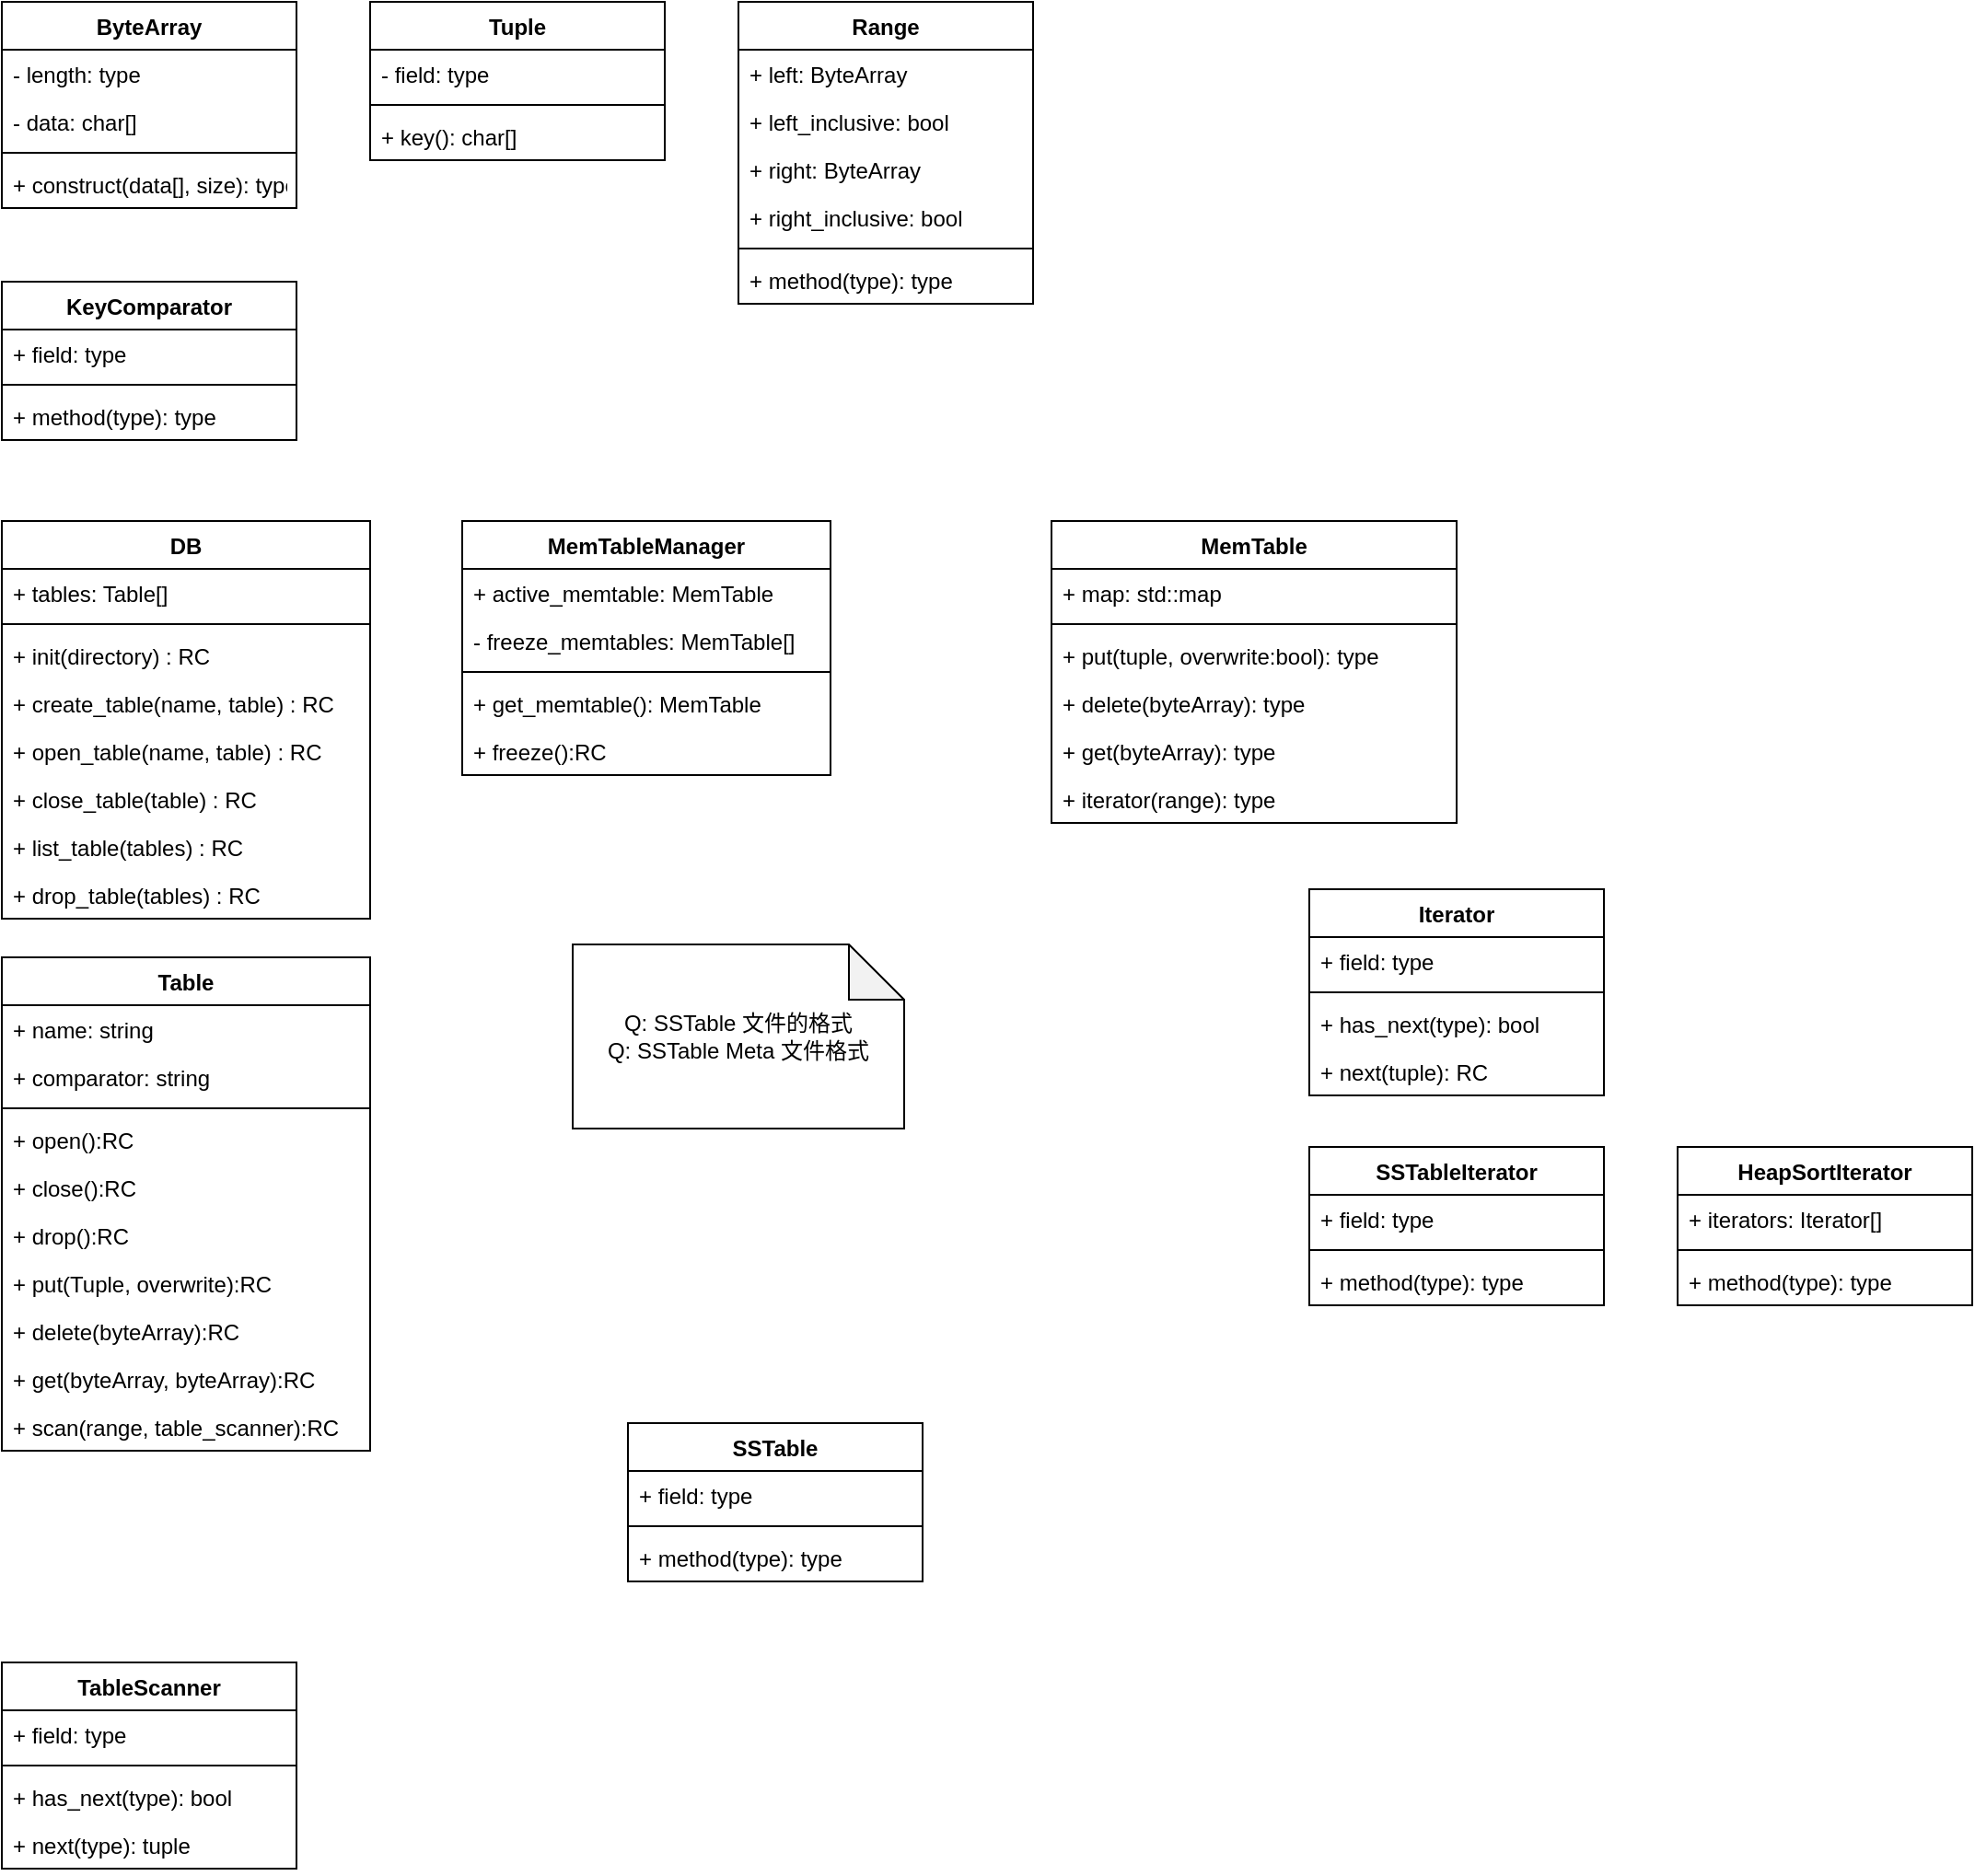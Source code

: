 <mxfile version="20.0.1" type="github" pages="3">
  <diagram id="pwMkIPsvEDprH6fOzJRd" name="Page-1">
    <mxGraphModel dx="946" dy="526" grid="1" gridSize="10" guides="1" tooltips="1" connect="1" arrows="1" fold="1" page="1" pageScale="1" pageWidth="827" pageHeight="1169" math="0" shadow="0">
      <root>
        <mxCell id="0" />
        <mxCell id="1" parent="0" />
        <mxCell id="FWcOqxGEiupWC6EX7OL3-1" value="DB" style="swimlane;fontStyle=1;align=center;verticalAlign=top;childLayout=stackLayout;horizontal=1;startSize=26;horizontalStack=0;resizeParent=1;resizeParentMax=0;resizeLast=0;collapsible=1;marginBottom=0;" vertex="1" parent="1">
          <mxGeometry x="90" y="320" width="200" height="216" as="geometry" />
        </mxCell>
        <mxCell id="FWcOqxGEiupWC6EX7OL3-2" value="+ tables: Table[]" style="text;strokeColor=none;fillColor=none;align=left;verticalAlign=top;spacingLeft=4;spacingRight=4;overflow=hidden;rotatable=0;points=[[0,0.5],[1,0.5]];portConstraint=eastwest;" vertex="1" parent="FWcOqxGEiupWC6EX7OL3-1">
          <mxGeometry y="26" width="200" height="26" as="geometry" />
        </mxCell>
        <mxCell id="FWcOqxGEiupWC6EX7OL3-3" value="" style="line;strokeWidth=1;fillColor=none;align=left;verticalAlign=middle;spacingTop=-1;spacingLeft=3;spacingRight=3;rotatable=0;labelPosition=right;points=[];portConstraint=eastwest;" vertex="1" parent="FWcOqxGEiupWC6EX7OL3-1">
          <mxGeometry y="52" width="200" height="8" as="geometry" />
        </mxCell>
        <mxCell id="FWcOqxGEiupWC6EX7OL3-4" value="+ init(directory) : RC" style="text;strokeColor=none;fillColor=none;align=left;verticalAlign=top;spacingLeft=4;spacingRight=4;overflow=hidden;rotatable=0;points=[[0,0.5],[1,0.5]];portConstraint=eastwest;" vertex="1" parent="FWcOqxGEiupWC6EX7OL3-1">
          <mxGeometry y="60" width="200" height="26" as="geometry" />
        </mxCell>
        <mxCell id="FWcOqxGEiupWC6EX7OL3-5" value="+ create_table(name, table) : RC" style="text;strokeColor=none;fillColor=none;align=left;verticalAlign=top;spacingLeft=4;spacingRight=4;overflow=hidden;rotatable=0;points=[[0,0.5],[1,0.5]];portConstraint=eastwest;" vertex="1" parent="FWcOqxGEiupWC6EX7OL3-1">
          <mxGeometry y="86" width="200" height="26" as="geometry" />
        </mxCell>
        <mxCell id="FWcOqxGEiupWC6EX7OL3-6" value="+ open_table(name, table) : RC" style="text;strokeColor=none;fillColor=none;align=left;verticalAlign=top;spacingLeft=4;spacingRight=4;overflow=hidden;rotatable=0;points=[[0,0.5],[1,0.5]];portConstraint=eastwest;" vertex="1" parent="FWcOqxGEiupWC6EX7OL3-1">
          <mxGeometry y="112" width="200" height="26" as="geometry" />
        </mxCell>
        <mxCell id="FWcOqxGEiupWC6EX7OL3-7" value="+ close_table(table) : RC" style="text;strokeColor=none;fillColor=none;align=left;verticalAlign=top;spacingLeft=4;spacingRight=4;overflow=hidden;rotatable=0;points=[[0,0.5],[1,0.5]];portConstraint=eastwest;" vertex="1" parent="FWcOqxGEiupWC6EX7OL3-1">
          <mxGeometry y="138" width="200" height="26" as="geometry" />
        </mxCell>
        <mxCell id="FWcOqxGEiupWC6EX7OL3-8" value="+ list_table(tables) : RC" style="text;strokeColor=none;fillColor=none;align=left;verticalAlign=top;spacingLeft=4;spacingRight=4;overflow=hidden;rotatable=0;points=[[0,0.5],[1,0.5]];portConstraint=eastwest;" vertex="1" parent="FWcOqxGEiupWC6EX7OL3-1">
          <mxGeometry y="164" width="200" height="26" as="geometry" />
        </mxCell>
        <mxCell id="FWcOqxGEiupWC6EX7OL3-9" value="+ drop_table(tables) : RC" style="text;strokeColor=none;fillColor=none;align=left;verticalAlign=top;spacingLeft=4;spacingRight=4;overflow=hidden;rotatable=0;points=[[0,0.5],[1,0.5]];portConstraint=eastwest;" vertex="1" parent="FWcOqxGEiupWC6EX7OL3-1">
          <mxGeometry y="190" width="200" height="26" as="geometry" />
        </mxCell>
        <mxCell id="FWcOqxGEiupWC6EX7OL3-10" value="Table" style="swimlane;fontStyle=1;align=center;verticalAlign=top;childLayout=stackLayout;horizontal=1;startSize=26;horizontalStack=0;resizeParent=1;resizeParentMax=0;resizeLast=0;collapsible=1;marginBottom=0;" vertex="1" parent="1">
          <mxGeometry x="90" y="557" width="200" height="268" as="geometry" />
        </mxCell>
        <mxCell id="FWcOqxGEiupWC6EX7OL3-11" value="+ name: string" style="text;strokeColor=none;fillColor=none;align=left;verticalAlign=top;spacingLeft=4;spacingRight=4;overflow=hidden;rotatable=0;points=[[0,0.5],[1,0.5]];portConstraint=eastwest;" vertex="1" parent="FWcOqxGEiupWC6EX7OL3-10">
          <mxGeometry y="26" width="200" height="26" as="geometry" />
        </mxCell>
        <mxCell id="FWcOqxGEiupWC6EX7OL3-12" value="+ comparator: string" style="text;strokeColor=none;fillColor=none;align=left;verticalAlign=top;spacingLeft=4;spacingRight=4;overflow=hidden;rotatable=0;points=[[0,0.5],[1,0.5]];portConstraint=eastwest;" vertex="1" parent="FWcOqxGEiupWC6EX7OL3-10">
          <mxGeometry y="52" width="200" height="26" as="geometry" />
        </mxCell>
        <mxCell id="FWcOqxGEiupWC6EX7OL3-13" value="" style="line;strokeWidth=1;fillColor=none;align=left;verticalAlign=middle;spacingTop=-1;spacingLeft=3;spacingRight=3;rotatable=0;labelPosition=right;points=[];portConstraint=eastwest;" vertex="1" parent="FWcOqxGEiupWC6EX7OL3-10">
          <mxGeometry y="78" width="200" height="8" as="geometry" />
        </mxCell>
        <mxCell id="FWcOqxGEiupWC6EX7OL3-14" value="+ open():RC" style="text;strokeColor=none;fillColor=none;align=left;verticalAlign=top;spacingLeft=4;spacingRight=4;overflow=hidden;rotatable=0;points=[[0,0.5],[1,0.5]];portConstraint=eastwest;" vertex="1" parent="FWcOqxGEiupWC6EX7OL3-10">
          <mxGeometry y="86" width="200" height="26" as="geometry" />
        </mxCell>
        <mxCell id="FWcOqxGEiupWC6EX7OL3-15" value="+ close():RC" style="text;strokeColor=none;fillColor=none;align=left;verticalAlign=top;spacingLeft=4;spacingRight=4;overflow=hidden;rotatable=0;points=[[0,0.5],[1,0.5]];portConstraint=eastwest;" vertex="1" parent="FWcOqxGEiupWC6EX7OL3-10">
          <mxGeometry y="112" width="200" height="26" as="geometry" />
        </mxCell>
        <mxCell id="FWcOqxGEiupWC6EX7OL3-16" value="+ drop():RC" style="text;strokeColor=none;fillColor=none;align=left;verticalAlign=top;spacingLeft=4;spacingRight=4;overflow=hidden;rotatable=0;points=[[0,0.5],[1,0.5]];portConstraint=eastwest;" vertex="1" parent="FWcOqxGEiupWC6EX7OL3-10">
          <mxGeometry y="138" width="200" height="26" as="geometry" />
        </mxCell>
        <mxCell id="FWcOqxGEiupWC6EX7OL3-17" value="+ put(Tuple, overwrite):RC" style="text;strokeColor=none;fillColor=none;align=left;verticalAlign=top;spacingLeft=4;spacingRight=4;overflow=hidden;rotatable=0;points=[[0,0.5],[1,0.5]];portConstraint=eastwest;" vertex="1" parent="FWcOqxGEiupWC6EX7OL3-10">
          <mxGeometry y="164" width="200" height="26" as="geometry" />
        </mxCell>
        <mxCell id="FWcOqxGEiupWC6EX7OL3-18" value="+ delete(byteArray):RC" style="text;strokeColor=none;fillColor=none;align=left;verticalAlign=top;spacingLeft=4;spacingRight=4;overflow=hidden;rotatable=0;points=[[0,0.5],[1,0.5]];portConstraint=eastwest;" vertex="1" parent="FWcOqxGEiupWC6EX7OL3-10">
          <mxGeometry y="190" width="200" height="26" as="geometry" />
        </mxCell>
        <mxCell id="FWcOqxGEiupWC6EX7OL3-19" value="+ get(byteArray, byteArray):RC" style="text;strokeColor=none;fillColor=none;align=left;verticalAlign=top;spacingLeft=4;spacingRight=4;overflow=hidden;rotatable=0;points=[[0,0.5],[1,0.5]];portConstraint=eastwest;" vertex="1" parent="FWcOqxGEiupWC6EX7OL3-10">
          <mxGeometry y="216" width="200" height="26" as="geometry" />
        </mxCell>
        <mxCell id="FWcOqxGEiupWC6EX7OL3-20" value="+ scan(range, table_scanner):RC" style="text;strokeColor=none;fillColor=none;align=left;verticalAlign=top;spacingLeft=4;spacingRight=4;overflow=hidden;rotatable=0;points=[[0,0.5],[1,0.5]];portConstraint=eastwest;" vertex="1" parent="FWcOqxGEiupWC6EX7OL3-10">
          <mxGeometry y="242" width="200" height="26" as="geometry" />
        </mxCell>
        <mxCell id="FWcOqxGEiupWC6EX7OL3-21" value="Tuple" style="swimlane;fontStyle=1;align=center;verticalAlign=top;childLayout=stackLayout;horizontal=1;startSize=26;horizontalStack=0;resizeParent=1;resizeParentMax=0;resizeLast=0;collapsible=1;marginBottom=0;" vertex="1" parent="1">
          <mxGeometry x="290" y="38" width="160" height="86" as="geometry" />
        </mxCell>
        <mxCell id="FWcOqxGEiupWC6EX7OL3-22" value="- field: type" style="text;strokeColor=none;fillColor=none;align=left;verticalAlign=top;spacingLeft=4;spacingRight=4;overflow=hidden;rotatable=0;points=[[0,0.5],[1,0.5]];portConstraint=eastwest;" vertex="1" parent="FWcOqxGEiupWC6EX7OL3-21">
          <mxGeometry y="26" width="160" height="26" as="geometry" />
        </mxCell>
        <mxCell id="FWcOqxGEiupWC6EX7OL3-23" value="" style="line;strokeWidth=1;fillColor=none;align=left;verticalAlign=middle;spacingTop=-1;spacingLeft=3;spacingRight=3;rotatable=0;labelPosition=right;points=[];portConstraint=eastwest;" vertex="1" parent="FWcOqxGEiupWC6EX7OL3-21">
          <mxGeometry y="52" width="160" height="8" as="geometry" />
        </mxCell>
        <mxCell id="FWcOqxGEiupWC6EX7OL3-24" value="+ key(): char[]" style="text;strokeColor=none;fillColor=none;align=left;verticalAlign=top;spacingLeft=4;spacingRight=4;overflow=hidden;rotatable=0;points=[[0,0.5],[1,0.5]];portConstraint=eastwest;" vertex="1" parent="FWcOqxGEiupWC6EX7OL3-21">
          <mxGeometry y="60" width="160" height="26" as="geometry" />
        </mxCell>
        <mxCell id="FWcOqxGEiupWC6EX7OL3-25" value="ByteArray" style="swimlane;fontStyle=1;align=center;verticalAlign=top;childLayout=stackLayout;horizontal=1;startSize=26;horizontalStack=0;resizeParent=1;resizeParentMax=0;resizeLast=0;collapsible=1;marginBottom=0;" vertex="1" parent="1">
          <mxGeometry x="90" y="38" width="160" height="112" as="geometry" />
        </mxCell>
        <mxCell id="FWcOqxGEiupWC6EX7OL3-26" value="- length: type" style="text;strokeColor=none;fillColor=none;align=left;verticalAlign=top;spacingLeft=4;spacingRight=4;overflow=hidden;rotatable=0;points=[[0,0.5],[1,0.5]];portConstraint=eastwest;" vertex="1" parent="FWcOqxGEiupWC6EX7OL3-25">
          <mxGeometry y="26" width="160" height="26" as="geometry" />
        </mxCell>
        <mxCell id="FWcOqxGEiupWC6EX7OL3-27" value="- data: char[]" style="text;strokeColor=none;fillColor=none;align=left;verticalAlign=top;spacingLeft=4;spacingRight=4;overflow=hidden;rotatable=0;points=[[0,0.5],[1,0.5]];portConstraint=eastwest;" vertex="1" parent="FWcOqxGEiupWC6EX7OL3-25">
          <mxGeometry y="52" width="160" height="26" as="geometry" />
        </mxCell>
        <mxCell id="FWcOqxGEiupWC6EX7OL3-28" value="" style="line;strokeWidth=1;fillColor=none;align=left;verticalAlign=middle;spacingTop=-1;spacingLeft=3;spacingRight=3;rotatable=0;labelPosition=right;points=[];portConstraint=eastwest;" vertex="1" parent="FWcOqxGEiupWC6EX7OL3-25">
          <mxGeometry y="78" width="160" height="8" as="geometry" />
        </mxCell>
        <mxCell id="FWcOqxGEiupWC6EX7OL3-29" value="+ construct(data[], size): type" style="text;strokeColor=none;fillColor=none;align=left;verticalAlign=top;spacingLeft=4;spacingRight=4;overflow=hidden;rotatable=0;points=[[0,0.5],[1,0.5]];portConstraint=eastwest;" vertex="1" parent="FWcOqxGEiupWC6EX7OL3-25">
          <mxGeometry y="86" width="160" height="26" as="geometry" />
        </mxCell>
        <mxCell id="FWcOqxGEiupWC6EX7OL3-30" value="Iterator" style="swimlane;fontStyle=1;align=center;verticalAlign=top;childLayout=stackLayout;horizontal=1;startSize=26;horizontalStack=0;resizeParent=1;resizeParentMax=0;resizeLast=0;collapsible=1;marginBottom=0;" vertex="1" parent="1">
          <mxGeometry x="800" y="520" width="160" height="112" as="geometry" />
        </mxCell>
        <mxCell id="FWcOqxGEiupWC6EX7OL3-31" value="+ field: type" style="text;strokeColor=none;fillColor=none;align=left;verticalAlign=top;spacingLeft=4;spacingRight=4;overflow=hidden;rotatable=0;points=[[0,0.5],[1,0.5]];portConstraint=eastwest;" vertex="1" parent="FWcOqxGEiupWC6EX7OL3-30">
          <mxGeometry y="26" width="160" height="26" as="geometry" />
        </mxCell>
        <mxCell id="FWcOqxGEiupWC6EX7OL3-32" value="" style="line;strokeWidth=1;fillColor=none;align=left;verticalAlign=middle;spacingTop=-1;spacingLeft=3;spacingRight=3;rotatable=0;labelPosition=right;points=[];portConstraint=eastwest;" vertex="1" parent="FWcOqxGEiupWC6EX7OL3-30">
          <mxGeometry y="52" width="160" height="8" as="geometry" />
        </mxCell>
        <mxCell id="FWcOqxGEiupWC6EX7OL3-33" value="+ has_next(type): bool" style="text;strokeColor=none;fillColor=none;align=left;verticalAlign=top;spacingLeft=4;spacingRight=4;overflow=hidden;rotatable=0;points=[[0,0.5],[1,0.5]];portConstraint=eastwest;" vertex="1" parent="FWcOqxGEiupWC6EX7OL3-30">
          <mxGeometry y="60" width="160" height="26" as="geometry" />
        </mxCell>
        <mxCell id="FWcOqxGEiupWC6EX7OL3-34" value="+ next(tuple): RC" style="text;strokeColor=none;fillColor=none;align=left;verticalAlign=top;spacingLeft=4;spacingRight=4;overflow=hidden;rotatable=0;points=[[0,0.5],[1,0.5]];portConstraint=eastwest;" vertex="1" parent="FWcOqxGEiupWC6EX7OL3-30">
          <mxGeometry y="86" width="160" height="26" as="geometry" />
        </mxCell>
        <mxCell id="FWcOqxGEiupWC6EX7OL3-35" value="TableScanner" style="swimlane;fontStyle=1;align=center;verticalAlign=top;childLayout=stackLayout;horizontal=1;startSize=26;horizontalStack=0;resizeParent=1;resizeParentMax=0;resizeLast=0;collapsible=1;marginBottom=0;" vertex="1" parent="1">
          <mxGeometry x="90" y="940" width="160" height="112" as="geometry" />
        </mxCell>
        <mxCell id="FWcOqxGEiupWC6EX7OL3-36" value="+ field: type" style="text;strokeColor=none;fillColor=none;align=left;verticalAlign=top;spacingLeft=4;spacingRight=4;overflow=hidden;rotatable=0;points=[[0,0.5],[1,0.5]];portConstraint=eastwest;" vertex="1" parent="FWcOqxGEiupWC6EX7OL3-35">
          <mxGeometry y="26" width="160" height="26" as="geometry" />
        </mxCell>
        <mxCell id="FWcOqxGEiupWC6EX7OL3-37" value="" style="line;strokeWidth=1;fillColor=none;align=left;verticalAlign=middle;spacingTop=-1;spacingLeft=3;spacingRight=3;rotatable=0;labelPosition=right;points=[];portConstraint=eastwest;" vertex="1" parent="FWcOqxGEiupWC6EX7OL3-35">
          <mxGeometry y="52" width="160" height="8" as="geometry" />
        </mxCell>
        <mxCell id="FWcOqxGEiupWC6EX7OL3-38" value="+ has_next(type): bool" style="text;strokeColor=none;fillColor=none;align=left;verticalAlign=top;spacingLeft=4;spacingRight=4;overflow=hidden;rotatable=0;points=[[0,0.5],[1,0.5]];portConstraint=eastwest;" vertex="1" parent="FWcOqxGEiupWC6EX7OL3-35">
          <mxGeometry y="60" width="160" height="26" as="geometry" />
        </mxCell>
        <mxCell id="FWcOqxGEiupWC6EX7OL3-39" value="+ next(type): tuple" style="text;strokeColor=none;fillColor=none;align=left;verticalAlign=top;spacingLeft=4;spacingRight=4;overflow=hidden;rotatable=0;points=[[0,0.5],[1,0.5]];portConstraint=eastwest;" vertex="1" parent="FWcOqxGEiupWC6EX7OL3-35">
          <mxGeometry y="86" width="160" height="26" as="geometry" />
        </mxCell>
        <mxCell id="FWcOqxGEiupWC6EX7OL3-40" value="Range" style="swimlane;fontStyle=1;align=center;verticalAlign=top;childLayout=stackLayout;horizontal=1;startSize=26;horizontalStack=0;resizeParent=1;resizeParentMax=0;resizeLast=0;collapsible=1;marginBottom=0;" vertex="1" parent="1">
          <mxGeometry x="490" y="38" width="160" height="164" as="geometry" />
        </mxCell>
        <mxCell id="FWcOqxGEiupWC6EX7OL3-41" value="+ left: ByteArray" style="text;strokeColor=none;fillColor=none;align=left;verticalAlign=top;spacingLeft=4;spacingRight=4;overflow=hidden;rotatable=0;points=[[0,0.5],[1,0.5]];portConstraint=eastwest;" vertex="1" parent="FWcOqxGEiupWC6EX7OL3-40">
          <mxGeometry y="26" width="160" height="26" as="geometry" />
        </mxCell>
        <mxCell id="FWcOqxGEiupWC6EX7OL3-42" value="+ left_inclusive: bool" style="text;strokeColor=none;fillColor=none;align=left;verticalAlign=top;spacingLeft=4;spacingRight=4;overflow=hidden;rotatable=0;points=[[0,0.5],[1,0.5]];portConstraint=eastwest;" vertex="1" parent="FWcOqxGEiupWC6EX7OL3-40">
          <mxGeometry y="52" width="160" height="26" as="geometry" />
        </mxCell>
        <mxCell id="FWcOqxGEiupWC6EX7OL3-43" value="+ right: ByteArray" style="text;strokeColor=none;fillColor=none;align=left;verticalAlign=top;spacingLeft=4;spacingRight=4;overflow=hidden;rotatable=0;points=[[0,0.5],[1,0.5]];portConstraint=eastwest;" vertex="1" parent="FWcOqxGEiupWC6EX7OL3-40">
          <mxGeometry y="78" width="160" height="26" as="geometry" />
        </mxCell>
        <mxCell id="FWcOqxGEiupWC6EX7OL3-44" value="+ right_inclusive: bool" style="text;strokeColor=none;fillColor=none;align=left;verticalAlign=top;spacingLeft=4;spacingRight=4;overflow=hidden;rotatable=0;points=[[0,0.5],[1,0.5]];portConstraint=eastwest;" vertex="1" parent="FWcOqxGEiupWC6EX7OL3-40">
          <mxGeometry y="104" width="160" height="26" as="geometry" />
        </mxCell>
        <mxCell id="FWcOqxGEiupWC6EX7OL3-45" value="" style="line;strokeWidth=1;fillColor=none;align=left;verticalAlign=middle;spacingTop=-1;spacingLeft=3;spacingRight=3;rotatable=0;labelPosition=right;points=[];portConstraint=eastwest;" vertex="1" parent="FWcOqxGEiupWC6EX7OL3-40">
          <mxGeometry y="130" width="160" height="8" as="geometry" />
        </mxCell>
        <mxCell id="FWcOqxGEiupWC6EX7OL3-46" value="+ method(type): type" style="text;strokeColor=none;fillColor=none;align=left;verticalAlign=top;spacingLeft=4;spacingRight=4;overflow=hidden;rotatable=0;points=[[0,0.5],[1,0.5]];portConstraint=eastwest;" vertex="1" parent="FWcOqxGEiupWC6EX7OL3-40">
          <mxGeometry y="138" width="160" height="26" as="geometry" />
        </mxCell>
        <mxCell id="FWcOqxGEiupWC6EX7OL3-47" value="SSTableIterator" style="swimlane;fontStyle=1;align=center;verticalAlign=top;childLayout=stackLayout;horizontal=1;startSize=26;horizontalStack=0;resizeParent=1;resizeParentMax=0;resizeLast=0;collapsible=1;marginBottom=0;" vertex="1" parent="1">
          <mxGeometry x="800" y="660" width="160" height="86" as="geometry" />
        </mxCell>
        <mxCell id="FWcOqxGEiupWC6EX7OL3-48" value="+ field: type" style="text;strokeColor=none;fillColor=none;align=left;verticalAlign=top;spacingLeft=4;spacingRight=4;overflow=hidden;rotatable=0;points=[[0,0.5],[1,0.5]];portConstraint=eastwest;" vertex="1" parent="FWcOqxGEiupWC6EX7OL3-47">
          <mxGeometry y="26" width="160" height="26" as="geometry" />
        </mxCell>
        <mxCell id="FWcOqxGEiupWC6EX7OL3-49" value="" style="line;strokeWidth=1;fillColor=none;align=left;verticalAlign=middle;spacingTop=-1;spacingLeft=3;spacingRight=3;rotatable=0;labelPosition=right;points=[];portConstraint=eastwest;" vertex="1" parent="FWcOqxGEiupWC6EX7OL3-47">
          <mxGeometry y="52" width="160" height="8" as="geometry" />
        </mxCell>
        <mxCell id="FWcOqxGEiupWC6EX7OL3-50" value="+ method(type): type" style="text;strokeColor=none;fillColor=none;align=left;verticalAlign=top;spacingLeft=4;spacingRight=4;overflow=hidden;rotatable=0;points=[[0,0.5],[1,0.5]];portConstraint=eastwest;" vertex="1" parent="FWcOqxGEiupWC6EX7OL3-47">
          <mxGeometry y="60" width="160" height="26" as="geometry" />
        </mxCell>
        <mxCell id="FWcOqxGEiupWC6EX7OL3-51" value="HeapSortIterator" style="swimlane;fontStyle=1;align=center;verticalAlign=top;childLayout=stackLayout;horizontal=1;startSize=26;horizontalStack=0;resizeParent=1;resizeParentMax=0;resizeLast=0;collapsible=1;marginBottom=0;" vertex="1" parent="1">
          <mxGeometry x="1000" y="660" width="160" height="86" as="geometry" />
        </mxCell>
        <mxCell id="FWcOqxGEiupWC6EX7OL3-52" value="+ iterators: Iterator[]" style="text;strokeColor=none;fillColor=none;align=left;verticalAlign=top;spacingLeft=4;spacingRight=4;overflow=hidden;rotatable=0;points=[[0,0.5],[1,0.5]];portConstraint=eastwest;" vertex="1" parent="FWcOqxGEiupWC6EX7OL3-51">
          <mxGeometry y="26" width="160" height="26" as="geometry" />
        </mxCell>
        <mxCell id="FWcOqxGEiupWC6EX7OL3-53" value="" style="line;strokeWidth=1;fillColor=none;align=left;verticalAlign=middle;spacingTop=-1;spacingLeft=3;spacingRight=3;rotatable=0;labelPosition=right;points=[];portConstraint=eastwest;" vertex="1" parent="FWcOqxGEiupWC6EX7OL3-51">
          <mxGeometry y="52" width="160" height="8" as="geometry" />
        </mxCell>
        <mxCell id="FWcOqxGEiupWC6EX7OL3-54" value="+ method(type): type" style="text;strokeColor=none;fillColor=none;align=left;verticalAlign=top;spacingLeft=4;spacingRight=4;overflow=hidden;rotatable=0;points=[[0,0.5],[1,0.5]];portConstraint=eastwest;" vertex="1" parent="FWcOqxGEiupWC6EX7OL3-51">
          <mxGeometry y="60" width="160" height="26" as="geometry" />
        </mxCell>
        <mxCell id="FWcOqxGEiupWC6EX7OL3-55" value="MemTable" style="swimlane;fontStyle=1;align=center;verticalAlign=top;childLayout=stackLayout;horizontal=1;startSize=26;horizontalStack=0;resizeParent=1;resizeParentMax=0;resizeLast=0;collapsible=1;marginBottom=0;" vertex="1" parent="1">
          <mxGeometry x="660" y="320" width="220" height="164" as="geometry" />
        </mxCell>
        <mxCell id="FWcOqxGEiupWC6EX7OL3-56" value="+ map: std::map" style="text;strokeColor=none;fillColor=none;align=left;verticalAlign=top;spacingLeft=4;spacingRight=4;overflow=hidden;rotatable=0;points=[[0,0.5],[1,0.5]];portConstraint=eastwest;" vertex="1" parent="FWcOqxGEiupWC6EX7OL3-55">
          <mxGeometry y="26" width="220" height="26" as="geometry" />
        </mxCell>
        <mxCell id="FWcOqxGEiupWC6EX7OL3-57" value="" style="line;strokeWidth=1;fillColor=none;align=left;verticalAlign=middle;spacingTop=-1;spacingLeft=3;spacingRight=3;rotatable=0;labelPosition=right;points=[];portConstraint=eastwest;" vertex="1" parent="FWcOqxGEiupWC6EX7OL3-55">
          <mxGeometry y="52" width="220" height="8" as="geometry" />
        </mxCell>
        <mxCell id="FWcOqxGEiupWC6EX7OL3-58" value="+ put(tuple, overwrite:bool): type" style="text;strokeColor=none;fillColor=none;align=left;verticalAlign=top;spacingLeft=4;spacingRight=4;overflow=hidden;rotatable=0;points=[[0,0.5],[1,0.5]];portConstraint=eastwest;" vertex="1" parent="FWcOqxGEiupWC6EX7OL3-55">
          <mxGeometry y="60" width="220" height="26" as="geometry" />
        </mxCell>
        <mxCell id="FWcOqxGEiupWC6EX7OL3-59" value="+ delete(byteArray): type" style="text;strokeColor=none;fillColor=none;align=left;verticalAlign=top;spacingLeft=4;spacingRight=4;overflow=hidden;rotatable=0;points=[[0,0.5],[1,0.5]];portConstraint=eastwest;" vertex="1" parent="FWcOqxGEiupWC6EX7OL3-55">
          <mxGeometry y="86" width="220" height="26" as="geometry" />
        </mxCell>
        <mxCell id="FWcOqxGEiupWC6EX7OL3-60" value="+ get(byteArray): type" style="text;strokeColor=none;fillColor=none;align=left;verticalAlign=top;spacingLeft=4;spacingRight=4;overflow=hidden;rotatable=0;points=[[0,0.5],[1,0.5]];portConstraint=eastwest;" vertex="1" parent="FWcOqxGEiupWC6EX7OL3-55">
          <mxGeometry y="112" width="220" height="26" as="geometry" />
        </mxCell>
        <mxCell id="FWcOqxGEiupWC6EX7OL3-61" value="+ iterator(range): type" style="text;strokeColor=none;fillColor=none;align=left;verticalAlign=top;spacingLeft=4;spacingRight=4;overflow=hidden;rotatable=0;points=[[0,0.5],[1,0.5]];portConstraint=eastwest;" vertex="1" parent="FWcOqxGEiupWC6EX7OL3-55">
          <mxGeometry y="138" width="220" height="26" as="geometry" />
        </mxCell>
        <mxCell id="FWcOqxGEiupWC6EX7OL3-62" value="SSTable" style="swimlane;fontStyle=1;align=center;verticalAlign=top;childLayout=stackLayout;horizontal=1;startSize=26;horizontalStack=0;resizeParent=1;resizeParentMax=0;resizeLast=0;collapsible=1;marginBottom=0;" vertex="1" parent="1">
          <mxGeometry x="430" y="810" width="160" height="86" as="geometry" />
        </mxCell>
        <mxCell id="FWcOqxGEiupWC6EX7OL3-63" value="+ field: type" style="text;strokeColor=none;fillColor=none;align=left;verticalAlign=top;spacingLeft=4;spacingRight=4;overflow=hidden;rotatable=0;points=[[0,0.5],[1,0.5]];portConstraint=eastwest;" vertex="1" parent="FWcOqxGEiupWC6EX7OL3-62">
          <mxGeometry y="26" width="160" height="26" as="geometry" />
        </mxCell>
        <mxCell id="FWcOqxGEiupWC6EX7OL3-64" value="" style="line;strokeWidth=1;fillColor=none;align=left;verticalAlign=middle;spacingTop=-1;spacingLeft=3;spacingRight=3;rotatable=0;labelPosition=right;points=[];portConstraint=eastwest;" vertex="1" parent="FWcOqxGEiupWC6EX7OL3-62">
          <mxGeometry y="52" width="160" height="8" as="geometry" />
        </mxCell>
        <mxCell id="FWcOqxGEiupWC6EX7OL3-65" value="+ method(type): type" style="text;strokeColor=none;fillColor=none;align=left;verticalAlign=top;spacingLeft=4;spacingRight=4;overflow=hidden;rotatable=0;points=[[0,0.5],[1,0.5]];portConstraint=eastwest;" vertex="1" parent="FWcOqxGEiupWC6EX7OL3-62">
          <mxGeometry y="60" width="160" height="26" as="geometry" />
        </mxCell>
        <mxCell id="FWcOqxGEiupWC6EX7OL3-66" value="KeyComparator" style="swimlane;fontStyle=1;align=center;verticalAlign=top;childLayout=stackLayout;horizontal=1;startSize=26;horizontalStack=0;resizeParent=1;resizeParentMax=0;resizeLast=0;collapsible=1;marginBottom=0;" vertex="1" parent="1">
          <mxGeometry x="90" y="190" width="160" height="86" as="geometry" />
        </mxCell>
        <mxCell id="FWcOqxGEiupWC6EX7OL3-67" value="+ field: type" style="text;strokeColor=none;fillColor=none;align=left;verticalAlign=top;spacingLeft=4;spacingRight=4;overflow=hidden;rotatable=0;points=[[0,0.5],[1,0.5]];portConstraint=eastwest;" vertex="1" parent="FWcOqxGEiupWC6EX7OL3-66">
          <mxGeometry y="26" width="160" height="26" as="geometry" />
        </mxCell>
        <mxCell id="FWcOqxGEiupWC6EX7OL3-68" value="" style="line;strokeWidth=1;fillColor=none;align=left;verticalAlign=middle;spacingTop=-1;spacingLeft=3;spacingRight=3;rotatable=0;labelPosition=right;points=[];portConstraint=eastwest;" vertex="1" parent="FWcOqxGEiupWC6EX7OL3-66">
          <mxGeometry y="52" width="160" height="8" as="geometry" />
        </mxCell>
        <mxCell id="FWcOqxGEiupWC6EX7OL3-69" value="+ method(type): type" style="text;strokeColor=none;fillColor=none;align=left;verticalAlign=top;spacingLeft=4;spacingRight=4;overflow=hidden;rotatable=0;points=[[0,0.5],[1,0.5]];portConstraint=eastwest;" vertex="1" parent="FWcOqxGEiupWC6EX7OL3-66">
          <mxGeometry y="60" width="160" height="26" as="geometry" />
        </mxCell>
        <mxCell id="FWcOqxGEiupWC6EX7OL3-70" value="MemTableManager" style="swimlane;fontStyle=1;align=center;verticalAlign=top;childLayout=stackLayout;horizontal=1;startSize=26;horizontalStack=0;resizeParent=1;resizeParentMax=0;resizeLast=0;collapsible=1;marginBottom=0;" vertex="1" parent="1">
          <mxGeometry x="340" y="320" width="200" height="138" as="geometry" />
        </mxCell>
        <mxCell id="FWcOqxGEiupWC6EX7OL3-71" value="+ active_memtable: MemTable" style="text;strokeColor=none;fillColor=none;align=left;verticalAlign=top;spacingLeft=4;spacingRight=4;overflow=hidden;rotatable=0;points=[[0,0.5],[1,0.5]];portConstraint=eastwest;" vertex="1" parent="FWcOqxGEiupWC6EX7OL3-70">
          <mxGeometry y="26" width="200" height="26" as="geometry" />
        </mxCell>
        <mxCell id="FWcOqxGEiupWC6EX7OL3-74" value="- freeze_memtables: MemTable[]" style="text;strokeColor=none;fillColor=none;align=left;verticalAlign=top;spacingLeft=4;spacingRight=4;overflow=hidden;rotatable=0;points=[[0,0.5],[1,0.5]];portConstraint=eastwest;" vertex="1" parent="FWcOqxGEiupWC6EX7OL3-70">
          <mxGeometry y="52" width="200" height="26" as="geometry" />
        </mxCell>
        <mxCell id="FWcOqxGEiupWC6EX7OL3-72" value="" style="line;strokeWidth=1;fillColor=none;align=left;verticalAlign=middle;spacingTop=-1;spacingLeft=3;spacingRight=3;rotatable=0;labelPosition=right;points=[];portConstraint=eastwest;" vertex="1" parent="FWcOqxGEiupWC6EX7OL3-70">
          <mxGeometry y="78" width="200" height="8" as="geometry" />
        </mxCell>
        <mxCell id="FWcOqxGEiupWC6EX7OL3-73" value="+ get_memtable(): MemTable" style="text;strokeColor=none;fillColor=none;align=left;verticalAlign=top;spacingLeft=4;spacingRight=4;overflow=hidden;rotatable=0;points=[[0,0.5],[1,0.5]];portConstraint=eastwest;" vertex="1" parent="FWcOqxGEiupWC6EX7OL3-70">
          <mxGeometry y="86" width="200" height="26" as="geometry" />
        </mxCell>
        <mxCell id="FWcOqxGEiupWC6EX7OL3-75" value="+ freeze():RC" style="text;strokeColor=none;fillColor=none;align=left;verticalAlign=top;spacingLeft=4;spacingRight=4;overflow=hidden;rotatable=0;points=[[0,0.5],[1,0.5]];portConstraint=eastwest;" vertex="1" parent="FWcOqxGEiupWC6EX7OL3-70">
          <mxGeometry y="112" width="200" height="26" as="geometry" />
        </mxCell>
        <mxCell id="KHwNjvTspmsSDNmJ8Xkv-2" value="Q: SSTable 文件的格式&lt;br&gt;Q: SSTable Meta 文件格式" style="shape=note;whiteSpace=wrap;html=1;backgroundOutline=1;darkOpacity=0.05;" vertex="1" parent="1">
          <mxGeometry x="400" y="550" width="180" height="100" as="geometry" />
        </mxCell>
      </root>
    </mxGraphModel>
  </diagram>
  <diagram id="ihHCcio9vz4IOORJdZqC" name="freeze">
    <mxGraphModel dx="946" dy="526" grid="1" gridSize="10" guides="1" tooltips="1" connect="1" arrows="1" fold="1" page="1" pageScale="1" pageWidth="827" pageHeight="1169" math="0" shadow="0">
      <root>
        <mxCell id="0" />
        <mxCell id="1" parent="0" />
        <mxCell id="q2q343w9GBKVN3wP_kh3-6" value="MemTable1" style="shape=umlLifeline;perimeter=lifelinePerimeter;whiteSpace=wrap;html=1;container=1;collapsible=0;recursiveResize=0;outlineConnect=0;" vertex="1" parent="1">
          <mxGeometry x="270" y="40" width="100" height="300" as="geometry" />
        </mxCell>
        <mxCell id="q2q343w9GBKVN3wP_kh3-8" value="freeze" style="html=1;verticalAlign=bottom;endArrow=block;rounded=0;" edge="1" parent="q2q343w9GBKVN3wP_kh3-6">
          <mxGeometry width="80" relative="1" as="geometry">
            <mxPoint x="50" y="120" as="sourcePoint" />
            <mxPoint x="404.5" y="120" as="targetPoint" />
          </mxGeometry>
        </mxCell>
        <mxCell id="q2q343w9GBKVN3wP_kh3-7" value="MemTableManager" style="shape=umlLifeline;perimeter=lifelinePerimeter;whiteSpace=wrap;html=1;container=1;collapsible=0;recursiveResize=0;outlineConnect=0;" vertex="1" parent="1">
          <mxGeometry x="620" y="40" width="110" height="600" as="geometry" />
        </mxCell>
        <mxCell id="q2q343w9GBKVN3wP_kh3-10" value="" style="html=1;points=[];perimeter=orthogonalPerimeter;" vertex="1" parent="q2q343w9GBKVN3wP_kh3-7">
          <mxGeometry x="50" y="200" width="10" height="40" as="geometry" />
        </mxCell>
        <mxCell id="q2q343w9GBKVN3wP_kh3-11" value="memtable=&lt;br&gt;&amp;nbsp; create new memtable&lt;br&gt;" style="edgeStyle=orthogonalEdgeStyle;html=1;align=left;spacingLeft=2;endArrow=block;rounded=0;entryX=1;entryY=0;" edge="1" target="q2q343w9GBKVN3wP_kh3-10" parent="q2q343w9GBKVN3wP_kh3-7">
          <mxGeometry relative="1" as="geometry">
            <mxPoint x="55" y="180" as="sourcePoint" />
            <Array as="points">
              <mxPoint x="85" y="180" />
              <mxPoint x="85" y="200" />
            </Array>
          </mxGeometry>
        </mxCell>
        <mxCell id="q2q343w9GBKVN3wP_kh3-20" value="" style="html=1;points=[];perimeter=orthogonalPerimeter;" vertex="1" parent="q2q343w9GBKVN3wP_kh3-7">
          <mxGeometry x="50" y="349" width="10" height="40" as="geometry" />
        </mxCell>
        <mxCell id="q2q343w9GBKVN3wP_kh3-21" value="freeze_memtable_list.pushback(memtable1)" style="edgeStyle=orthogonalEdgeStyle;html=1;align=left;spacingLeft=2;endArrow=block;rounded=0;entryX=1;entryY=0;" edge="1" target="q2q343w9GBKVN3wP_kh3-20" parent="q2q343w9GBKVN3wP_kh3-7">
          <mxGeometry relative="1" as="geometry">
            <mxPoint x="55" y="320" as="sourcePoint" />
            <Array as="points">
              <mxPoint x="85" y="320" />
            </Array>
          </mxGeometry>
        </mxCell>
        <mxCell id="q2q343w9GBKVN3wP_kh3-24" value="" style="html=1;points=[];perimeter=orthogonalPerimeter;" vertex="1" parent="q2q343w9GBKVN3wP_kh3-7">
          <mxGeometry x="50" y="440" width="10" height="40" as="geometry" />
        </mxCell>
        <mxCell id="q2q343w9GBKVN3wP_kh3-25" value="async:wait memtable1&#39;s ref count=0" style="edgeStyle=orthogonalEdgeStyle;html=1;align=left;spacingLeft=2;endArrow=block;rounded=0;entryX=1;entryY=0;" edge="1" target="q2q343w9GBKVN3wP_kh3-24" parent="q2q343w9GBKVN3wP_kh3-7">
          <mxGeometry relative="1" as="geometry">
            <mxPoint x="55" y="420" as="sourcePoint" />
            <Array as="points">
              <mxPoint x="85" y="420" />
            </Array>
          </mxGeometry>
        </mxCell>
        <mxCell id="q2q343w9GBKVN3wP_kh3-26" value="" style="html=1;points=[];perimeter=orthogonalPerimeter;" vertex="1" parent="q2q343w9GBKVN3wP_kh3-7">
          <mxGeometry x="50" y="535" width="10" height="40" as="geometry" />
        </mxCell>
        <mxCell id="q2q343w9GBKVN3wP_kh3-27" value="dump memtabl1" style="edgeStyle=orthogonalEdgeStyle;html=1;align=left;spacingLeft=2;endArrow=block;rounded=0;entryX=1;entryY=0;" edge="1" target="q2q343w9GBKVN3wP_kh3-26" parent="q2q343w9GBKVN3wP_kh3-7">
          <mxGeometry relative="1" as="geometry">
            <mxPoint x="55" y="515" as="sourcePoint" />
            <Array as="points">
              <mxPoint x="85" y="515" />
            </Array>
          </mxGeometry>
        </mxCell>
        <mxCell id="q2q343w9GBKVN3wP_kh3-9" value="return" style="html=1;verticalAlign=bottom;endArrow=open;dashed=1;endSize=8;rounded=0;" edge="1" parent="1">
          <mxGeometry relative="1" as="geometry">
            <mxPoint x="670" y="200" as="sourcePoint" />
            <mxPoint x="319.5" y="200" as="targetPoint" />
          </mxGeometry>
        </mxCell>
        <mxCell id="q2q343w9GBKVN3wP_kh3-12" value="MemTable2" style="shape=umlLifeline;perimeter=lifelinePerimeter;whiteSpace=wrap;html=1;container=1;collapsible=0;recursiveResize=0;outlineConnect=0;" vertex="1" parent="1">
          <mxGeometry x="460" y="40" width="100" height="300" as="geometry" />
        </mxCell>
        <mxCell id="q2q343w9GBKVN3wP_kh3-13" value="Table" style="shape=umlLifeline;perimeter=lifelinePerimeter;whiteSpace=wrap;html=1;container=1;collapsible=0;recursiveResize=0;outlineConnect=0;" vertex="1" parent="1">
          <mxGeometry x="40" y="40" width="100" height="440" as="geometry" />
        </mxCell>
        <mxCell id="q2q343w9GBKVN3wP_kh3-14" value="get_memtable" style="html=1;verticalAlign=bottom;startArrow=oval;startFill=1;endArrow=block;startSize=8;rounded=0;" edge="1" parent="q2q343w9GBKVN3wP_kh3-13" target="q2q343w9GBKVN3wP_kh3-7">
          <mxGeometry width="60" relative="1" as="geometry">
            <mxPoint x="50" y="60" as="sourcePoint" />
            <mxPoint x="110" y="60" as="targetPoint" />
          </mxGeometry>
        </mxCell>
        <mxCell id="q2q343w9GBKVN3wP_kh3-15" value="return memtable1" style="html=1;verticalAlign=bottom;endArrow=open;dashed=1;endSize=8;rounded=0;" edge="1" parent="q2q343w9GBKVN3wP_kh3-13" source="q2q343w9GBKVN3wP_kh3-7">
          <mxGeometry relative="1" as="geometry">
            <mxPoint x="130" y="80" as="sourcePoint" />
            <mxPoint x="50" y="80" as="targetPoint" />
          </mxGeometry>
        </mxCell>
        <mxCell id="q2q343w9GBKVN3wP_kh3-16" value="get_memtable" style="html=1;verticalAlign=bottom;startArrow=oval;startFill=1;endArrow=block;startSize=8;rounded=0;" edge="1" parent="q2q343w9GBKVN3wP_kh3-13" target="q2q343w9GBKVN3wP_kh3-7">
          <mxGeometry width="60" relative="1" as="geometry">
            <mxPoint x="50" y="270" as="sourcePoint" />
            <mxPoint x="110" y="270" as="targetPoint" />
          </mxGeometry>
        </mxCell>
        <mxCell id="q2q343w9GBKVN3wP_kh3-17" value="memtable2" style="html=1;verticalAlign=bottom;endArrow=open;dashed=1;endSize=8;rounded=0;" edge="1" parent="q2q343w9GBKVN3wP_kh3-13" source="q2q343w9GBKVN3wP_kh3-7">
          <mxGeometry relative="1" as="geometry">
            <mxPoint x="130" y="300" as="sourcePoint" />
            <mxPoint x="50" y="300" as="targetPoint" />
          </mxGeometry>
        </mxCell>
      </root>
    </mxGraphModel>
  </diagram>
  <diagram id="oun-FFzPvFo79alFdZaa" name="dump memtable">
    <mxGraphModel dx="946" dy="526" grid="1" gridSize="10" guides="1" tooltips="1" connect="1" arrows="1" fold="1" page="1" pageScale="1" pageWidth="827" pageHeight="1169" math="0" shadow="0">
      <root>
        <mxCell id="0" />
        <mxCell id="1" parent="0" />
        <mxCell id="t2xj60I7ahnKXk-A1y4r-1" value="MemTableManager" style="shape=umlLifeline;perimeter=lifelinePerimeter;whiteSpace=wrap;html=1;container=1;collapsible=0;recursiveResize=0;outlineConnect=0;" vertex="1" parent="1">
          <mxGeometry x="80" y="40" width="120" height="300" as="geometry" />
        </mxCell>
        <mxCell id="t2xj60I7ahnKXk-A1y4r-3" value="new_sstable_name" style="html=1;verticalAlign=bottom;startArrow=oval;startFill=1;endArrow=block;startSize=8;rounded=0;" edge="1" parent="t2xj60I7ahnKXk-A1y4r-1" target="t2xj60I7ahnKXk-A1y4r-2">
          <mxGeometry width="60" relative="1" as="geometry">
            <mxPoint x="60" y="70" as="sourcePoint" />
            <mxPoint x="120" y="70" as="targetPoint" />
          </mxGeometry>
        </mxCell>
        <mxCell id="t2xj60I7ahnKXk-A1y4r-4" value="table name , timestamp" style="html=1;verticalAlign=bottom;endArrow=open;dashed=1;endSize=8;rounded=0;" edge="1" parent="t2xj60I7ahnKXk-A1y4r-1" source="t2xj60I7ahnKXk-A1y4r-2">
          <mxGeometry relative="1" as="geometry">
            <mxPoint x="140" y="110" as="sourcePoint" />
            <mxPoint x="60" y="110" as="targetPoint" />
          </mxGeometry>
        </mxCell>
        <mxCell id="t2xj60I7ahnKXk-A1y4r-5" value="" style="html=1;points=[];perimeter=orthogonalPerimeter;" vertex="1" parent="t2xj60I7ahnKXk-A1y4r-1">
          <mxGeometry x="56" y="180" width="10" height="40" as="geometry" />
        </mxCell>
        <mxCell id="t2xj60I7ahnKXk-A1y4r-6" value="create file&lt;br&gt;dump to file" style="edgeStyle=orthogonalEdgeStyle;html=1;align=left;spacingLeft=2;endArrow=block;rounded=0;entryX=1;entryY=0;" edge="1" target="t2xj60I7ahnKXk-A1y4r-5" parent="t2xj60I7ahnKXk-A1y4r-1">
          <mxGeometry relative="1" as="geometry">
            <mxPoint x="61" y="160" as="sourcePoint" />
            <Array as="points">
              <mxPoint x="91" y="160" />
            </Array>
          </mxGeometry>
        </mxCell>
        <mxCell id="t2xj60I7ahnKXk-A1y4r-2" value="SSTableMeta" style="shape=umlLifeline;perimeter=lifelinePerimeter;whiteSpace=wrap;html=1;container=1;collapsible=0;recursiveResize=0;outlineConnect=0;" vertex="1" parent="1">
          <mxGeometry x="330" y="40" width="100" height="300" as="geometry" />
        </mxCell>
        <mxCell id="Dg_A37IZ3KoHxoOuEIxj-1" value="insert new table" style="html=1;verticalAlign=bottom;startArrow=oval;startFill=1;endArrow=block;startSize=8;rounded=0;" edge="1" parent="1">
          <mxGeometry width="60" relative="1" as="geometry">
            <mxPoint x="139.5" y="320" as="sourcePoint" />
            <mxPoint x="379.5" y="320" as="targetPoint" />
          </mxGeometry>
        </mxCell>
      </root>
    </mxGraphModel>
  </diagram>
</mxfile>
